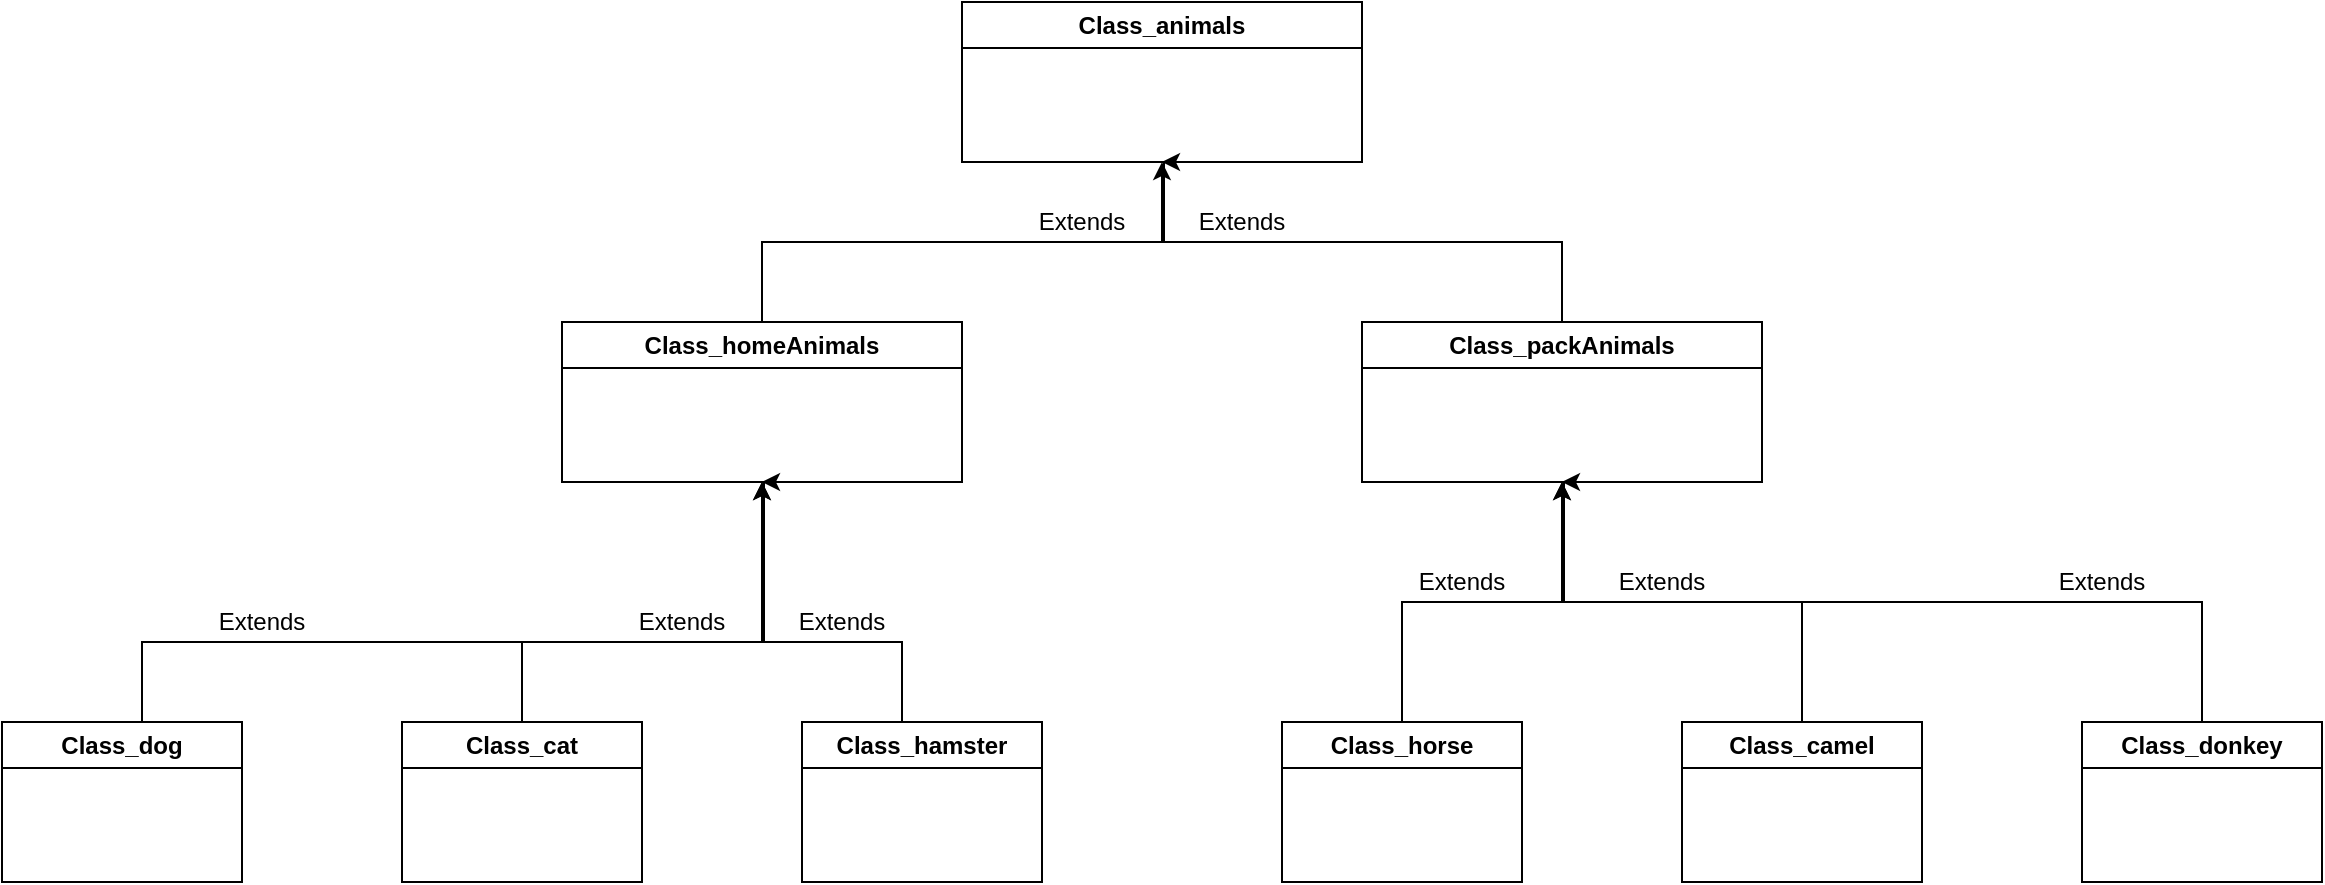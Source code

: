 <mxfile version="26.0.3">
  <diagram name="Страница — 1" id="g6kWkiL7P6KqW5Gz1cMJ">
    <mxGraphModel dx="2901" dy="1140" grid="1" gridSize="10" guides="1" tooltips="1" connect="1" arrows="1" fold="1" page="1" pageScale="1" pageWidth="827" pageHeight="1169" math="0" shadow="0">
      <root>
        <mxCell id="0" />
        <mxCell id="1" parent="0" />
        <mxCell id="Taoq1hJznOXqGuNt0yYD-1" value="Class_animals" style="swimlane;whiteSpace=wrap;html=1;" vertex="1" parent="1">
          <mxGeometry x="280" y="240" width="200" height="80" as="geometry" />
        </mxCell>
        <mxCell id="Taoq1hJznOXqGuNt0yYD-4" style="edgeStyle=orthogonalEdgeStyle;rounded=0;orthogonalLoop=1;jettySize=auto;html=1;entryX=0.5;entryY=1;entryDx=0;entryDy=0;" edge="1" parent="1" source="Taoq1hJznOXqGuNt0yYD-2" target="Taoq1hJznOXqGuNt0yYD-1">
          <mxGeometry relative="1" as="geometry" />
        </mxCell>
        <mxCell id="Taoq1hJznOXqGuNt0yYD-2" value="Class_homeAnimals" style="swimlane;whiteSpace=wrap;html=1;" vertex="1" parent="1">
          <mxGeometry x="80" y="400" width="200" height="80" as="geometry" />
        </mxCell>
        <mxCell id="Taoq1hJznOXqGuNt0yYD-5" style="edgeStyle=orthogonalEdgeStyle;rounded=0;orthogonalLoop=1;jettySize=auto;html=1;" edge="1" parent="1" source="Taoq1hJznOXqGuNt0yYD-3">
          <mxGeometry relative="1" as="geometry">
            <mxPoint x="380" y="320" as="targetPoint" />
            <Array as="points">
              <mxPoint x="580" y="360" />
              <mxPoint x="381" y="360" />
            </Array>
          </mxGeometry>
        </mxCell>
        <mxCell id="Taoq1hJznOXqGuNt0yYD-3" value="Class_packAnimals" style="swimlane;whiteSpace=wrap;html=1;" vertex="1" parent="1">
          <mxGeometry x="480" y="400" width="200" height="80" as="geometry" />
        </mxCell>
        <mxCell id="Taoq1hJznOXqGuNt0yYD-9" style="edgeStyle=orthogonalEdgeStyle;rounded=0;orthogonalLoop=1;jettySize=auto;html=1;entryX=0.5;entryY=1;entryDx=0;entryDy=0;" edge="1" parent="1" source="Taoq1hJznOXqGuNt0yYD-6" target="Taoq1hJznOXqGuNt0yYD-2">
          <mxGeometry relative="1" as="geometry">
            <Array as="points">
              <mxPoint x="-130" y="560" />
              <mxPoint x="180" y="560" />
            </Array>
          </mxGeometry>
        </mxCell>
        <mxCell id="Taoq1hJznOXqGuNt0yYD-6" value="Class_dog" style="swimlane;whiteSpace=wrap;html=1;" vertex="1" parent="1">
          <mxGeometry x="-200" y="600" width="120" height="80" as="geometry" />
        </mxCell>
        <mxCell id="Taoq1hJznOXqGuNt0yYD-10" style="edgeStyle=orthogonalEdgeStyle;rounded=0;orthogonalLoop=1;jettySize=auto;html=1;" edge="1" parent="1" source="Taoq1hJznOXqGuNt0yYD-7">
          <mxGeometry relative="1" as="geometry">
            <mxPoint x="180" y="480" as="targetPoint" />
            <Array as="points">
              <mxPoint x="60" y="560" />
              <mxPoint x="181" y="560" />
            </Array>
          </mxGeometry>
        </mxCell>
        <mxCell id="Taoq1hJznOXqGuNt0yYD-7" value="Class_cat" style="swimlane;whiteSpace=wrap;html=1;" vertex="1" parent="1">
          <mxGeometry y="600" width="120" height="80" as="geometry" />
        </mxCell>
        <mxCell id="Taoq1hJznOXqGuNt0yYD-11" style="edgeStyle=orthogonalEdgeStyle;rounded=0;orthogonalLoop=1;jettySize=auto;html=1;entryX=0.5;entryY=1;entryDx=0;entryDy=0;" edge="1" parent="1" source="Taoq1hJznOXqGuNt0yYD-8" target="Taoq1hJznOXqGuNt0yYD-2">
          <mxGeometry relative="1" as="geometry">
            <Array as="points">
              <mxPoint x="250" y="560" />
              <mxPoint x="180" y="560" />
            </Array>
          </mxGeometry>
        </mxCell>
        <mxCell id="Taoq1hJznOXqGuNt0yYD-8" value="Class_hamster" style="swimlane;whiteSpace=wrap;html=1;" vertex="1" parent="1">
          <mxGeometry x="200" y="600" width="120" height="80" as="geometry" />
        </mxCell>
        <mxCell id="Taoq1hJznOXqGuNt0yYD-15" style="edgeStyle=orthogonalEdgeStyle;rounded=0;orthogonalLoop=1;jettySize=auto;html=1;entryX=0.5;entryY=1;entryDx=0;entryDy=0;" edge="1" parent="1" source="Taoq1hJznOXqGuNt0yYD-12" target="Taoq1hJznOXqGuNt0yYD-3">
          <mxGeometry relative="1" as="geometry" />
        </mxCell>
        <mxCell id="Taoq1hJznOXqGuNt0yYD-12" value="Class_horse" style="swimlane;whiteSpace=wrap;html=1;" vertex="1" parent="1">
          <mxGeometry x="440" y="600" width="120" height="80" as="geometry" />
        </mxCell>
        <mxCell id="Taoq1hJznOXqGuNt0yYD-16" style="edgeStyle=orthogonalEdgeStyle;rounded=0;orthogonalLoop=1;jettySize=auto;html=1;" edge="1" parent="1" source="Taoq1hJznOXqGuNt0yYD-13">
          <mxGeometry relative="1" as="geometry">
            <mxPoint x="580" y="480" as="targetPoint" />
            <Array as="points">
              <mxPoint x="700" y="540" />
              <mxPoint x="581" y="540" />
            </Array>
          </mxGeometry>
        </mxCell>
        <mxCell id="Taoq1hJznOXqGuNt0yYD-13" value="Class_camel" style="swimlane;whiteSpace=wrap;html=1;" vertex="1" parent="1">
          <mxGeometry x="640" y="600" width="120" height="80" as="geometry" />
        </mxCell>
        <mxCell id="Taoq1hJznOXqGuNt0yYD-17" style="edgeStyle=orthogonalEdgeStyle;rounded=0;orthogonalLoop=1;jettySize=auto;html=1;entryX=0.5;entryY=1;entryDx=0;entryDy=0;" edge="1" parent="1" source="Taoq1hJznOXqGuNt0yYD-14" target="Taoq1hJznOXqGuNt0yYD-3">
          <mxGeometry relative="1" as="geometry">
            <Array as="points">
              <mxPoint x="900" y="540" />
              <mxPoint x="580" y="540" />
            </Array>
          </mxGeometry>
        </mxCell>
        <mxCell id="Taoq1hJznOXqGuNt0yYD-14" value="Class_donkey" style="swimlane;whiteSpace=wrap;html=1;" vertex="1" parent="1">
          <mxGeometry x="840" y="600" width="120" height="80" as="geometry" />
        </mxCell>
        <mxCell id="Taoq1hJznOXqGuNt0yYD-18" value="Extends" style="text;html=1;align=center;verticalAlign=middle;whiteSpace=wrap;rounded=0;" vertex="1" parent="1">
          <mxGeometry x="-100" y="540" width="60" height="20" as="geometry" />
        </mxCell>
        <mxCell id="Taoq1hJznOXqGuNt0yYD-19" value="Extends" style="text;html=1;align=center;verticalAlign=middle;whiteSpace=wrap;rounded=0;" vertex="1" parent="1">
          <mxGeometry x="190" y="540" width="60" height="20" as="geometry" />
        </mxCell>
        <mxCell id="Taoq1hJznOXqGuNt0yYD-20" value="Extends" style="text;html=1;align=center;verticalAlign=middle;whiteSpace=wrap;rounded=0;" vertex="1" parent="1">
          <mxGeometry x="110" y="540" width="60" height="20" as="geometry" />
        </mxCell>
        <mxCell id="Taoq1hJznOXqGuNt0yYD-21" value="Extends" style="text;html=1;align=center;verticalAlign=middle;whiteSpace=wrap;rounded=0;" vertex="1" parent="1">
          <mxGeometry x="500" y="520" width="60" height="20" as="geometry" />
        </mxCell>
        <mxCell id="Taoq1hJznOXqGuNt0yYD-22" value="Extends" style="text;html=1;align=center;verticalAlign=middle;whiteSpace=wrap;rounded=0;" vertex="1" parent="1">
          <mxGeometry x="600" y="520" width="60" height="20" as="geometry" />
        </mxCell>
        <mxCell id="Taoq1hJznOXqGuNt0yYD-23" value="Extends" style="text;html=1;align=center;verticalAlign=middle;whiteSpace=wrap;rounded=0;" vertex="1" parent="1">
          <mxGeometry x="820" y="520" width="60" height="20" as="geometry" />
        </mxCell>
        <mxCell id="Taoq1hJznOXqGuNt0yYD-24" value="Extends" style="text;html=1;align=center;verticalAlign=middle;whiteSpace=wrap;rounded=0;" vertex="1" parent="1">
          <mxGeometry x="310" y="340" width="60" height="20" as="geometry" />
        </mxCell>
        <mxCell id="Taoq1hJznOXqGuNt0yYD-25" value="Extends" style="text;html=1;align=center;verticalAlign=middle;whiteSpace=wrap;rounded=0;" vertex="1" parent="1">
          <mxGeometry x="390" y="340" width="60" height="20" as="geometry" />
        </mxCell>
      </root>
    </mxGraphModel>
  </diagram>
</mxfile>
